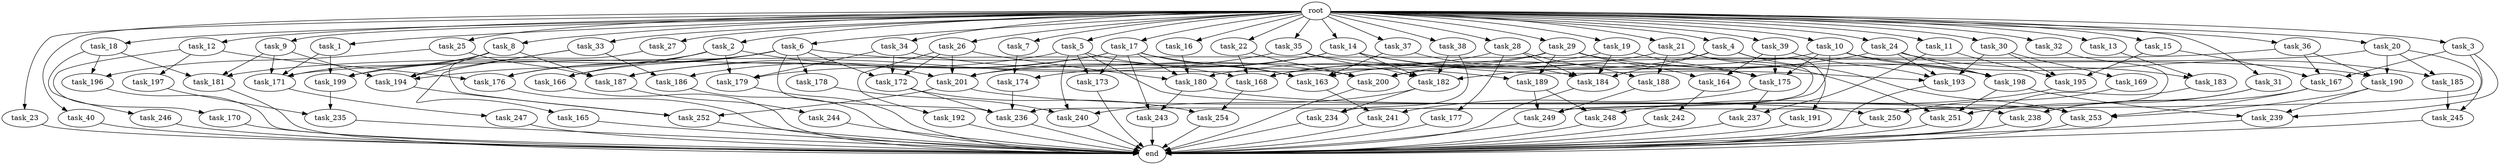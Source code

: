 digraph G {
  root [size="0.000000"];
  task_1 [size="1.024000"];
  task_2 [size="1.024000"];
  task_3 [size="1.024000"];
  task_4 [size="1.024000"];
  task_5 [size="1.024000"];
  task_6 [size="1.024000"];
  task_7 [size="1.024000"];
  task_8 [size="1.024000"];
  task_9 [size="1.024000"];
  task_10 [size="1.024000"];
  task_11 [size="1.024000"];
  task_12 [size="1.024000"];
  task_13 [size="1.024000"];
  task_14 [size="1.024000"];
  task_15 [size="1.024000"];
  task_16 [size="1.024000"];
  task_17 [size="1.024000"];
  task_18 [size="1.024000"];
  task_19 [size="1.024000"];
  task_20 [size="1.024000"];
  task_21 [size="1.024000"];
  task_22 [size="1.024000"];
  task_23 [size="1.024000"];
  task_24 [size="1.024000"];
  task_25 [size="1.024000"];
  task_26 [size="1.024000"];
  task_27 [size="1.024000"];
  task_28 [size="1.024000"];
  task_29 [size="1.024000"];
  task_30 [size="1.024000"];
  task_31 [size="1.024000"];
  task_32 [size="1.024000"];
  task_33 [size="1.024000"];
  task_34 [size="1.024000"];
  task_35 [size="1.024000"];
  task_36 [size="1.024000"];
  task_37 [size="1.024000"];
  task_38 [size="1.024000"];
  task_39 [size="1.024000"];
  task_40 [size="1.024000"];
  task_163 [size="833223655.424000"];
  task_164 [size="446676598.784000"];
  task_165 [size="34359738.368000"];
  task_166 [size="618475290.624000"];
  task_167 [size="979252543.488000"];
  task_168 [size="1211180777.472000"];
  task_169 [size="420906795.008000"];
  task_170 [size="420906795.008000"];
  task_171 [size="1623497637.888000"];
  task_172 [size="661424963.584000"];
  task_173 [size="249108103.168000"];
  task_174 [size="1116691496.960000"];
  task_175 [size="1563368095.744000"];
  task_176 [size="1039382085.632000"];
  task_177 [size="549755813.888000"];
  task_178 [size="309237645.312000"];
  task_179 [size="481036337.152000"];
  task_180 [size="1022202216.448000"];
  task_181 [size="1142461300.736000"];
  task_182 [size="1666447310.848000"];
  task_183 [size="764504178.688000"];
  task_184 [size="2138893713.408000"];
  task_185 [size="446676598.784000"];
  task_186 [size="68719476.736000"];
  task_187 [size="506806140.928000"];
  task_188 [size="764504178.688000"];
  task_189 [size="343597383.680000"];
  task_190 [size="764504178.688000"];
  task_191 [size="858993459.200000"];
  task_192 [size="214748364.800000"];
  task_193 [size="1529008357.376000"];
  task_194 [size="558345748.480000"];
  task_195 [size="712964571.136000"];
  task_196 [size="833223655.424000"];
  task_197 [size="420906795.008000"];
  task_198 [size="1168231104.512000"];
  task_199 [size="1245540515.840000"];
  task_200 [size="721554505.728000"];
  task_201 [size="1254130450.432000"];
  task_234 [size="523986010.112000"];
  task_235 [size="214748364.800000"];
  task_236 [size="979252543.488000"];
  task_237 [size="386547056.640000"];
  task_238 [size="970662608.896000"];
  task_239 [size="1151051235.328000"];
  task_240 [size="506806140.928000"];
  task_241 [size="730144440.320000"];
  task_242 [size="77309411.328000"];
  task_243 [size="171798691.840000"];
  task_244 [size="137438953.472000"];
  task_245 [size="996432412.672000"];
  task_246 [size="695784701.952000"];
  task_247 [size="549755813.888000"];
  task_248 [size="970662608.896000"];
  task_249 [size="1288490188.800000"];
  task_250 [size="773094113.280000"];
  task_251 [size="1211180777.472000"];
  task_252 [size="1151051235.328000"];
  task_253 [size="1846835937.280000"];
  task_254 [size="730144440.320000"];
  end [size="0.000000"];

  root -> task_1 [size="1.000000"];
  root -> task_2 [size="1.000000"];
  root -> task_3 [size="1.000000"];
  root -> task_4 [size="1.000000"];
  root -> task_5 [size="1.000000"];
  root -> task_6 [size="1.000000"];
  root -> task_7 [size="1.000000"];
  root -> task_8 [size="1.000000"];
  root -> task_9 [size="1.000000"];
  root -> task_10 [size="1.000000"];
  root -> task_11 [size="1.000000"];
  root -> task_12 [size="1.000000"];
  root -> task_13 [size="1.000000"];
  root -> task_14 [size="1.000000"];
  root -> task_15 [size="1.000000"];
  root -> task_16 [size="1.000000"];
  root -> task_17 [size="1.000000"];
  root -> task_18 [size="1.000000"];
  root -> task_19 [size="1.000000"];
  root -> task_20 [size="1.000000"];
  root -> task_21 [size="1.000000"];
  root -> task_22 [size="1.000000"];
  root -> task_23 [size="1.000000"];
  root -> task_24 [size="1.000000"];
  root -> task_25 [size="1.000000"];
  root -> task_26 [size="1.000000"];
  root -> task_27 [size="1.000000"];
  root -> task_28 [size="1.000000"];
  root -> task_29 [size="1.000000"];
  root -> task_30 [size="1.000000"];
  root -> task_31 [size="1.000000"];
  root -> task_32 [size="1.000000"];
  root -> task_33 [size="1.000000"];
  root -> task_34 [size="1.000000"];
  root -> task_35 [size="1.000000"];
  root -> task_36 [size="1.000000"];
  root -> task_37 [size="1.000000"];
  root -> task_38 [size="1.000000"];
  root -> task_39 [size="1.000000"];
  root -> task_40 [size="1.000000"];
  task_1 -> task_171 [size="838860800.000000"];
  task_1 -> task_199 [size="838860800.000000"];
  task_2 -> task_166 [size="301989888.000000"];
  task_2 -> task_176 [size="301989888.000000"];
  task_2 -> task_179 [size="301989888.000000"];
  task_2 -> task_194 [size="301989888.000000"];
  task_2 -> task_201 [size="301989888.000000"];
  task_3 -> task_167 [size="209715200.000000"];
  task_3 -> task_236 [size="209715200.000000"];
  task_3 -> task_239 [size="209715200.000000"];
  task_4 -> task_182 [size="838860800.000000"];
  task_4 -> task_184 [size="838860800.000000"];
  task_4 -> task_191 [size="838860800.000000"];
  task_4 -> task_253 [size="838860800.000000"];
  task_5 -> task_163 [size="209715200.000000"];
  task_5 -> task_173 [size="209715200.000000"];
  task_5 -> task_187 [size="209715200.000000"];
  task_5 -> task_240 [size="209715200.000000"];
  task_5 -> task_253 [size="209715200.000000"];
  task_6 -> task_166 [size="301989888.000000"];
  task_6 -> task_168 [size="301989888.000000"];
  task_6 -> task_172 [size="301989888.000000"];
  task_6 -> task_176 [size="301989888.000000"];
  task_6 -> task_178 [size="301989888.000000"];
  task_6 -> task_199 [size="301989888.000000"];
  task_6 -> task_236 [size="301989888.000000"];
  task_7 -> task_174 [size="679477248.000000"];
  task_8 -> task_171 [size="75497472.000000"];
  task_8 -> task_187 [size="75497472.000000"];
  task_8 -> task_194 [size="75497472.000000"];
  task_8 -> task_199 [size="75497472.000000"];
  task_9 -> task_171 [size="134217728.000000"];
  task_9 -> task_181 [size="134217728.000000"];
  task_9 -> task_194 [size="134217728.000000"];
  task_10 -> task_175 [size="301989888.000000"];
  task_10 -> task_185 [size="301989888.000000"];
  task_10 -> task_198 [size="301989888.000000"];
  task_10 -> task_201 [size="301989888.000000"];
  task_10 -> task_249 [size="301989888.000000"];
  task_11 -> task_195 [size="75497472.000000"];
  task_11 -> task_237 [size="75497472.000000"];
  task_12 -> task_170 [size="411041792.000000"];
  task_12 -> task_176 [size="411041792.000000"];
  task_12 -> task_197 [size="411041792.000000"];
  task_13 -> task_183 [size="209715200.000000"];
  task_14 -> task_174 [size="411041792.000000"];
  task_14 -> task_175 [size="411041792.000000"];
  task_14 -> task_182 [size="411041792.000000"];
  task_14 -> task_193 [size="411041792.000000"];
  task_14 -> task_201 [size="411041792.000000"];
  task_15 -> task_167 [size="209715200.000000"];
  task_15 -> task_195 [size="209715200.000000"];
  task_16 -> task_180 [size="75497472.000000"];
  task_17 -> task_163 [size="33554432.000000"];
  task_17 -> task_173 [size="33554432.000000"];
  task_17 -> task_179 [size="33554432.000000"];
  task_17 -> task_180 [size="33554432.000000"];
  task_17 -> task_186 [size="33554432.000000"];
  task_17 -> task_189 [size="33554432.000000"];
  task_17 -> task_243 [size="33554432.000000"];
  task_18 -> task_181 [size="679477248.000000"];
  task_18 -> task_196 [size="679477248.000000"];
  task_18 -> task_246 [size="679477248.000000"];
  task_19 -> task_175 [size="679477248.000000"];
  task_19 -> task_180 [size="679477248.000000"];
  task_19 -> task_184 [size="679477248.000000"];
  task_20 -> task_185 [size="134217728.000000"];
  task_20 -> task_190 [size="134217728.000000"];
  task_20 -> task_200 [size="134217728.000000"];
  task_20 -> task_245 [size="134217728.000000"];
  task_21 -> task_168 [size="209715200.000000"];
  task_21 -> task_188 [size="209715200.000000"];
  task_21 -> task_249 [size="209715200.000000"];
  task_21 -> task_251 [size="209715200.000000"];
  task_22 -> task_168 [size="134217728.000000"];
  task_22 -> task_200 [size="134217728.000000"];
  task_23 -> end [size="1.000000"];
  task_24 -> task_163 [size="536870912.000000"];
  task_24 -> task_183 [size="536870912.000000"];
  task_24 -> task_193 [size="536870912.000000"];
  task_24 -> task_198 [size="536870912.000000"];
  task_25 -> task_187 [size="134217728.000000"];
  task_25 -> task_196 [size="134217728.000000"];
  task_26 -> task_172 [size="209715200.000000"];
  task_26 -> task_180 [size="209715200.000000"];
  task_26 -> task_192 [size="209715200.000000"];
  task_26 -> task_201 [size="209715200.000000"];
  task_27 -> task_252 [size="301989888.000000"];
  task_28 -> task_168 [size="536870912.000000"];
  task_28 -> task_177 [size="536870912.000000"];
  task_28 -> task_184 [size="536870912.000000"];
  task_28 -> task_188 [size="536870912.000000"];
  task_29 -> task_164 [size="301989888.000000"];
  task_29 -> task_181 [size="301989888.000000"];
  task_29 -> task_189 [size="301989888.000000"];
  task_29 -> task_198 [size="301989888.000000"];
  task_29 -> task_200 [size="301989888.000000"];
  task_30 -> task_169 [size="411041792.000000"];
  task_30 -> task_193 [size="411041792.000000"];
  task_30 -> task_195 [size="411041792.000000"];
  task_31 -> task_238 [size="134217728.000000"];
  task_31 -> task_251 [size="134217728.000000"];
  task_32 -> task_250 [size="209715200.000000"];
  task_33 -> task_165 [size="33554432.000000"];
  task_33 -> task_186 [size="33554432.000000"];
  task_33 -> task_194 [size="33554432.000000"];
  task_34 -> task_172 [size="134217728.000000"];
  task_34 -> task_179 [size="134217728.000000"];
  task_34 -> task_200 [size="134217728.000000"];
  task_35 -> task_182 [size="75497472.000000"];
  task_35 -> task_187 [size="75497472.000000"];
  task_35 -> task_190 [size="75497472.000000"];
  task_36 -> task_167 [size="536870912.000000"];
  task_36 -> task_171 [size="536870912.000000"];
  task_36 -> task_190 [size="536870912.000000"];
  task_37 -> task_163 [size="33554432.000000"];
  task_37 -> task_184 [size="33554432.000000"];
  task_38 -> task_182 [size="301989888.000000"];
  task_38 -> task_234 [size="301989888.000000"];
  task_39 -> task_164 [size="134217728.000000"];
  task_39 -> task_175 [size="134217728.000000"];
  task_39 -> task_193 [size="134217728.000000"];
  task_40 -> end [size="1.000000"];
  task_163 -> task_241 [size="411041792.000000"];
  task_164 -> task_242 [size="75497472.000000"];
  task_165 -> end [size="1.000000"];
  task_166 -> end [size="1.000000"];
  task_167 -> task_238 [size="679477248.000000"];
  task_167 -> task_253 [size="679477248.000000"];
  task_168 -> task_254 [size="301989888.000000"];
  task_169 -> task_250 [size="134217728.000000"];
  task_170 -> end [size="1.000000"];
  task_171 -> task_247 [size="536870912.000000"];
  task_172 -> task_236 [size="411041792.000000"];
  task_172 -> task_254 [size="411041792.000000"];
  task_173 -> end [size="1.000000"];
  task_174 -> task_236 [size="33554432.000000"];
  task_175 -> task_237 [size="301989888.000000"];
  task_175 -> task_241 [size="301989888.000000"];
  task_176 -> end [size="1.000000"];
  task_177 -> end [size="1.000000"];
  task_178 -> task_240 [size="75497472.000000"];
  task_179 -> end [size="1.000000"];
  task_180 -> task_238 [size="134217728.000000"];
  task_180 -> task_243 [size="134217728.000000"];
  task_181 -> end [size="1.000000"];
  task_182 -> task_234 [size="209715200.000000"];
  task_182 -> task_240 [size="209715200.000000"];
  task_183 -> end [size="1.000000"];
  task_184 -> end [size="1.000000"];
  task_185 -> task_245 [size="838860800.000000"];
  task_186 -> end [size="1.000000"];
  task_187 -> task_244 [size="134217728.000000"];
  task_188 -> task_249 [size="209715200.000000"];
  task_189 -> task_248 [size="536870912.000000"];
  task_189 -> task_249 [size="536870912.000000"];
  task_190 -> task_239 [size="75497472.000000"];
  task_190 -> task_253 [size="75497472.000000"];
  task_191 -> end [size="1.000000"];
  task_192 -> end [size="1.000000"];
  task_193 -> end [size="1.000000"];
  task_194 -> task_252 [size="411041792.000000"];
  task_195 -> task_248 [size="411041792.000000"];
  task_196 -> end [size="1.000000"];
  task_197 -> task_235 [size="134217728.000000"];
  task_198 -> task_239 [size="838860800.000000"];
  task_198 -> task_251 [size="838860800.000000"];
  task_199 -> task_235 [size="75497472.000000"];
  task_200 -> end [size="1.000000"];
  task_201 -> task_250 [size="411041792.000000"];
  task_201 -> task_252 [size="411041792.000000"];
  task_234 -> end [size="1.000000"];
  task_235 -> end [size="1.000000"];
  task_236 -> end [size="1.000000"];
  task_237 -> end [size="1.000000"];
  task_238 -> end [size="1.000000"];
  task_239 -> end [size="1.000000"];
  task_240 -> end [size="1.000000"];
  task_241 -> end [size="1.000000"];
  task_242 -> end [size="1.000000"];
  task_243 -> end [size="1.000000"];
  task_244 -> end [size="1.000000"];
  task_245 -> end [size="1.000000"];
  task_246 -> end [size="1.000000"];
  task_247 -> end [size="1.000000"];
  task_248 -> end [size="1.000000"];
  task_249 -> end [size="1.000000"];
  task_250 -> end [size="1.000000"];
  task_251 -> end [size="1.000000"];
  task_252 -> end [size="1.000000"];
  task_253 -> end [size="1.000000"];
  task_254 -> end [size="1.000000"];
}
